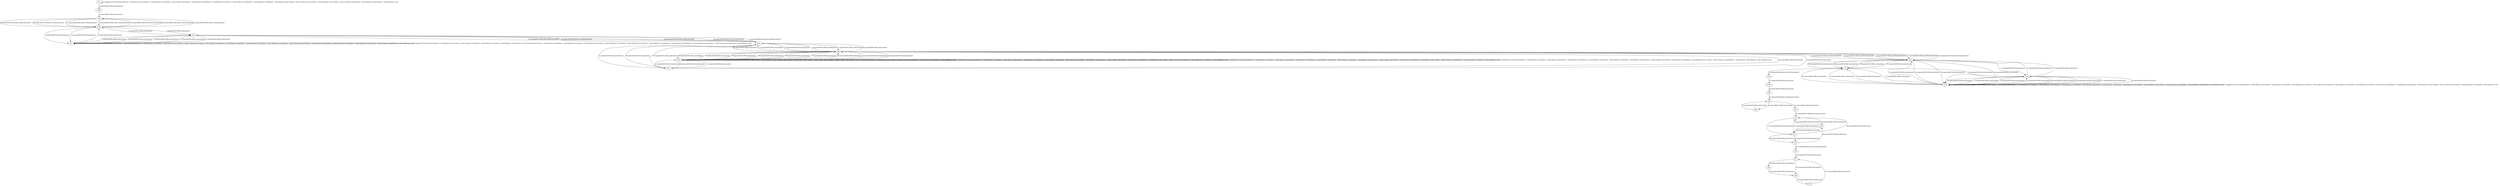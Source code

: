 # Total number of goals covered by this test: 1
# d5m --> d6m

digraph g {
"b3" -> "b3" [label = "1-toggle[TOGGLE];/null/door0[false]:=!(door0[false]); door32[false]:=!(door32[false]); door1[false]:=!(door1[false]); door2[false]:=!(door2[false]); door5[false]:=!(door5[false]); door7[false]:=!(door7[false]); door39[false]:=!(door39[false]); door9[false]:=!(door9[false]); door11[false]:=!(door11[false]); door12[false]:=!(door12[false]); door13[false]:=!(door13[false]); door19[false]:=!(door19[false]); door20[false]:=!(door20[false]); /null"];
"b3" -> "d39m" [label = "2-explore[EXPLORE];/null/null/null"];
"d39m" -> "d13p" [label = "3-explore[EXPLORE];/null/null/null"];
"d13p" -> "d13m" [label = "4-explore[EXPLORE];/door13[false]/null/null"];
"d13m" -> "b15" [label = "5-explore[EXPLORE];/null/null/null"];
"b15" -> "d13m" [label = "6-explore[EXPLORE];/null/null/null"];
"d13m" -> "d12p" [label = "7-explore[EXPLORE];/null/null/null"];
"d12p" -> "b15" [label = "8-explore[EXPLORE];/null/null/null"];
"b15" -> "d12p" [label = "9-explore[EXPLORE];/null/null/null"];
"d12p" -> "d12m" [label = "10-explore[EXPLORE];/door12[false]/null/null"];
"d12m" -> "b123" [label = "11-explore[EXPLORE];/null/null/null"];
"b123" -> "d9p" [label = "12-explore[EXPLORE];/null/null/null"];
"d9p" -> "d12m" [label = "13-explore[EXPLORE];/null/null/null"];
"d12m" -> "d12p" [label = "14-explore[EXPLORE];/door12[false]/null/null"];
"d12p" -> "b15" [label = "15-explore[EXPLORE];/null/null/null"];
"b15" -> "d12p" [label = "16-explore[EXPLORE];/null/null/null"];
"d12p" -> "d13m" [label = "17-explore[EXPLORE];/null/null/null"];
"d13m" -> "d13p" [label = "18-explore[EXPLORE];/door13[false]/null/null"];
"d13p" -> "d13m" [label = "19-explore[EXPLORE];/door13[false]/null/null"];
"d13m" -> "d13p" [label = "20-explore[EXPLORE];/door13[false]/null/null"];
"d13p" -> "d13m" [label = "21-explore[EXPLORE];/door13[false]/null/null"];
"d13m" -> "d13p" [label = "22-explore[EXPLORE];/door13[false]/null/null"];
"d13p" -> "d13m" [label = "23-explore[EXPLORE];/door13[false]/null/null"];
"d13m" -> "b15" [label = "24-explore[EXPLORE];/null/null/null"];
"b15" -> "b15" [label = "25-toggle[TOGGLE];/null/door0[false]:=!(door0[false]); door1[false]:=!(door1[false]); door2[false]:=!(door2[false]); door5[false]:=!(door5[false]); door37[false]:=!(door37[false]); door7[false]:=!(door7[false]); door8[false]:=!(door8[false]); door9[false]:=!(door9[false]); door10[false]:=!(door10[false]); door12[false]:=!(door12[false]); door19[false]:=!(door19[false]); door23[false]:=!(door23[false]); door25[false]:=!(door25[false]); door27[false]:=!(door27[false]); door29[false]:=!(door29[false]); /null"];
"b15" -> "b15" [label = "26-toggle[TOGGLE];/null/door0[false]:=!(door0[false]); door1[false]:=!(door1[false]); door2[false]:=!(door2[false]); door5[false]:=!(door5[false]); door37[false]:=!(door37[false]); door7[false]:=!(door7[false]); door8[false]:=!(door8[false]); door9[false]:=!(door9[false]); door10[false]:=!(door10[false]); door12[false]:=!(door12[false]); door19[false]:=!(door19[false]); door23[false]:=!(door23[false]); door25[false]:=!(door25[false]); door27[false]:=!(door27[false]); door29[false]:=!(door29[false]); /null"];
"b15" -> "d12p" [label = "27-explore[EXPLORE];/null/null/null"];
"d12p" -> "d12m" [label = "28-explore[EXPLORE];/door12[false]/null/null"];
"d12m" -> "d9p" [label = "29-explore[EXPLORE];/null/null/null"];
"d9p" -> "d9m" [label = "30-explore[EXPLORE];/door9[false]/null/null"];
"d9m" -> "d8m" [label = "31-explore[EXPLORE];/null/null/null"];
"d8m" -> "d9m" [label = "32-explore[EXPLORE];/null/null/null"];
"d9m" -> "d9p" [label = "33-explore[EXPLORE];/door9[false]/null/null"];
"d9p" -> "d9m" [label = "34-explore[EXPLORE];/door9[false]/null/null"];
"d9m" -> "d9p" [label = "35-explore[EXPLORE];/door9[false]/null/null"];
"d9p" -> "b124" [label = "36-explore[EXPLORE];/null/null/null"];
"b124" -> "b123" [label = "37-explore[EXPLORE];/null/null/null"];
"b123" -> "d12m" [label = "38-explore[EXPLORE];/null/null/null"];
"d12m" -> "d12p" [label = "39-explore[EXPLORE];/door12[false]/null/null"];
"d12p" -> "d12m" [label = "40-explore[EXPLORE];/door12[false]/null/null"];
"d12m" -> "d9p" [label = "41-explore[EXPLORE];/null/null/null"];
"d9p" -> "b123" [label = "42-explore[EXPLORE];/null/null/null"];
"b123" -> "b124" [label = "43-explore[EXPLORE];/null/null/null"];
"b124" -> "d9p" [label = "44-explore[EXPLORE];/null/null/null"];
"d9p" -> "b124" [label = "45-explore[EXPLORE];/null/null/null"];
"b124" -> "b124" [label = "46-toggle[TOGGLE];/null/door0[false]:=!(door0[false]); door1[false]:=!(door1[false]); door2[false]:=!(door2[false]); door18[false]:=!(door18[false]); door3[false]:=!(door3[false]); door5[false]:=!(door5[false]); door21[false]:=!(door21[false]); door7[false]:=!(door7[false]); door9[false]:=!(door9[false]); door11[false]:=!(door11[false]); door28[false]:=!(door28[false]); door14[false]:=!(door14[false]); /null"];
"b124" -> "b124" [label = "47-toggle[TOGGLE];/null/door0[false]:=!(door0[false]); door1[false]:=!(door1[false]); door2[false]:=!(door2[false]); door18[false]:=!(door18[false]); door3[false]:=!(door3[false]); door5[false]:=!(door5[false]); door21[false]:=!(door21[false]); door7[false]:=!(door7[false]); door9[false]:=!(door9[false]); door11[false]:=!(door11[false]); door28[false]:=!(door28[false]); door14[false]:=!(door14[false]); /null"];
"b124" -> "d9p" [label = "48-explore[EXPLORE];/null/null/null"];
"d9p" -> "b124" [label = "49-explore[EXPLORE];/null/null/null"];
"b124" -> "b124" [label = "50-toggle[TOGGLE];/null/door0[false]:=!(door0[false]); door1[false]:=!(door1[false]); door2[false]:=!(door2[false]); door18[false]:=!(door18[false]); door3[false]:=!(door3[false]); door5[false]:=!(door5[false]); door21[false]:=!(door21[false]); door7[false]:=!(door7[false]); door9[false]:=!(door9[false]); door11[false]:=!(door11[false]); door28[false]:=!(door28[false]); door14[false]:=!(door14[false]); /null"];
"b124" -> "d9p" [label = "51-explore[EXPLORE];/null/null/null"];
"d9p" -> "b124" [label = "52-explore[EXPLORE];/null/null/null"];
"b124" -> "b124" [label = "53-toggle[TOGGLE];/null/door0[false]:=!(door0[false]); door1[false]:=!(door1[false]); door2[false]:=!(door2[false]); door18[false]:=!(door18[false]); door3[false]:=!(door3[false]); door5[false]:=!(door5[false]); door21[false]:=!(door21[false]); door7[false]:=!(door7[false]); door9[false]:=!(door9[false]); door11[false]:=!(door11[false]); door28[false]:=!(door28[false]); door14[false]:=!(door14[false]); /null"];
"b124" -> "b123" [label = "54-explore[EXPLORE];/null/null/null"];
"b123" -> "d12m" [label = "55-explore[EXPLORE];/null/null/null"];
"d12m" -> "d9p" [label = "56-explore[EXPLORE];/null/null/null"];
"d9p" -> "b124" [label = "57-explore[EXPLORE];/null/null/null"];
"b124" -> "d9p" [label = "58-explore[EXPLORE];/null/null/null"];
"d9p" -> "d12m" [label = "59-explore[EXPLORE];/null/null/null"];
"d12m" -> "d9p" [label = "60-explore[EXPLORE];/null/null/null"];
"d9p" -> "d9m" [label = "61-explore[EXPLORE];/door9[false]/null/null"];
"d9m" -> "b126" [label = "62-explore[EXPLORE];/null/null/null"];
"b126" -> "d8m" [label = "63-explore[EXPLORE];/null/null/null"];
"d8m" -> "b126" [label = "64-explore[EXPLORE];/null/null/null"];
"b126" -> "b126" [label = "65-toggle[TOGGLE];/null/door0[false]:=!(door0[false]); door1[false]:=!(door1[false]); door2[false]:=!(door2[false]); door18[false]:=!(door18[false]); door19[false]:=!(door19[false]); door5[false]:=!(door5[false]); door7[false]:=!(door7[false]); door8[false]:=!(door8[false]); door10[false]:=!(door10[false]); door11[false]:=!(door11[false]); door14[false]:=!(door14[false]); door30[false]:=!(door30[false]); /null"];
"b126" -> "d7p" [label = "66-explore[EXPLORE];/null/null/null"];
"d7p" -> "b126" [label = "67-explore[EXPLORE];/null/null/null"];
"b126" -> "d8m" [label = "68-explore[EXPLORE];/null/null/null"];
"d8m" -> "b126" [label = "69-explore[EXPLORE];/null/null/null"];
"b126" -> "d8m" [label = "70-explore[EXPLORE];/null/null/null"];
"d8m" -> "b126" [label = "71-explore[EXPLORE];/null/null/null"];
"b126" -> "b126" [label = "72-toggle[TOGGLE];/null/door0[false]:=!(door0[false]); door1[false]:=!(door1[false]); door2[false]:=!(door2[false]); door18[false]:=!(door18[false]); door19[false]:=!(door19[false]); door5[false]:=!(door5[false]); door7[false]:=!(door7[false]); door8[false]:=!(door8[false]); door10[false]:=!(door10[false]); door11[false]:=!(door11[false]); door14[false]:=!(door14[false]); door30[false]:=!(door30[false]); /null"];
"b126" -> "d7p" [label = "73-explore[EXPLORE];/null/null/null"];
"d7p" -> "d8m" [label = "74-explore[EXPLORE];/null/null/null"];
"d8m" -> "d9m" [label = "75-explore[EXPLORE];/null/null/null"];
"d9m" -> "b126" [label = "76-explore[EXPLORE];/null/null/null"];
"b126" -> "d8m" [label = "77-explore[EXPLORE];/null/null/null"];
"d8m" -> "b126" [label = "78-explore[EXPLORE];/null/null/null"];
"b126" -> "d9m" [label = "79-explore[EXPLORE];/null/null/null"];
"d9m" -> "d7p" [label = "80-explore[EXPLORE];/null/null/null"];
"d7p" -> "d9m" [label = "81-explore[EXPLORE];/null/null/null"];
"d9m" -> "d7p" [label = "82-explore[EXPLORE];/null/null/null"];
"d7p" -> "d9m" [label = "83-explore[EXPLORE];/null/null/null"];
"d9m" -> "b126" [label = "84-explore[EXPLORE];/null/null/null"];
"b126" -> "d7p" [label = "85-explore[EXPLORE];/null/null/null"];
"d7p" -> "d7m" [label = "86-explore[EXPLORE];/door7[false]/null/null"];
"d7m" -> "d16m" [label = "87-explore[EXPLORE];/null/null/null"];
"d16m" -> "d0m" [label = "88-explore[EXPLORE];/null/null/null"];
"d0m" -> "d0p" [label = "89-explore[EXPLORE];/door0[false]/null/null"];
"d0p" -> "d4m" [label = "90-explore[EXPLORE];/null/null/null"];
"d4m" -> "d0p" [label = "91-explore[EXPLORE];/null/null/null"];
"d0p" -> "d1m" [label = "92-explore[EXPLORE];/null/null/null"];
"d1m" -> "d1p" [label = "93-explore[EXPLORE];/door1[false]/null/null"];
"d1p" -> "gf8" [label = "94-explore[EXPLORE];/null/null/null"];
"gf8" -> "d3m" [label = "95-explore[EXPLORE];/null/null/null"];
"d3m" -> "d1p" [label = "96-explore[EXPLORE];/null/null/null"];
"d1p" -> "d3m" [label = "97-explore[EXPLORE];/null/null/null"];
"d3m" -> "d2m" [label = "98-explore[EXPLORE];/null/null/null"];
"d2m" -> "gf8" [label = "99-explore[EXPLORE];/null/null/null"];
"gf8" -> "d1p" [label = "100-explore[EXPLORE];/null/null/null"];
"d1p" -> "d3m" [label = "101-explore[EXPLORE];/null/null/null"];
"d3m" -> "d2m" [label = "102-explore[EXPLORE];/null/null/null"];
"d2m" -> "d2p" [label = "103-explore[EXPLORE];/door2[false]/null/null"];
"d2p" -> "b27" [label = "104-explore[EXPLORE];/null/null/null"];
"b27" -> "d6m" [label = "105-explore[EXPLORE];/null/null/null"];
"d6m" -> "b26" [label = "106-explore[EXPLORE];/null/null/null"];
"b26" -> "b27" [label = "107-explore[EXPLORE];/null/null/null"];
"b27" -> "d5m" [label = "108-explore[EXPLORE];/null/null/null"];
"d5m" -> "d6m" [label = "109-explore[EXPLORE];/null/null/null"];
}
